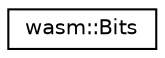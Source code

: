 digraph "Graphical Class Hierarchy"
{
  edge [fontname="Helvetica",fontsize="10",labelfontname="Helvetica",labelfontsize="10"];
  node [fontname="Helvetica",fontsize="10",shape=record];
  rankdir="LR";
  Node0 [label="wasm::Bits",height=0.2,width=0.4,color="black", fillcolor="white", style="filled",URL="$structwasm_1_1_bits.html"];
}
